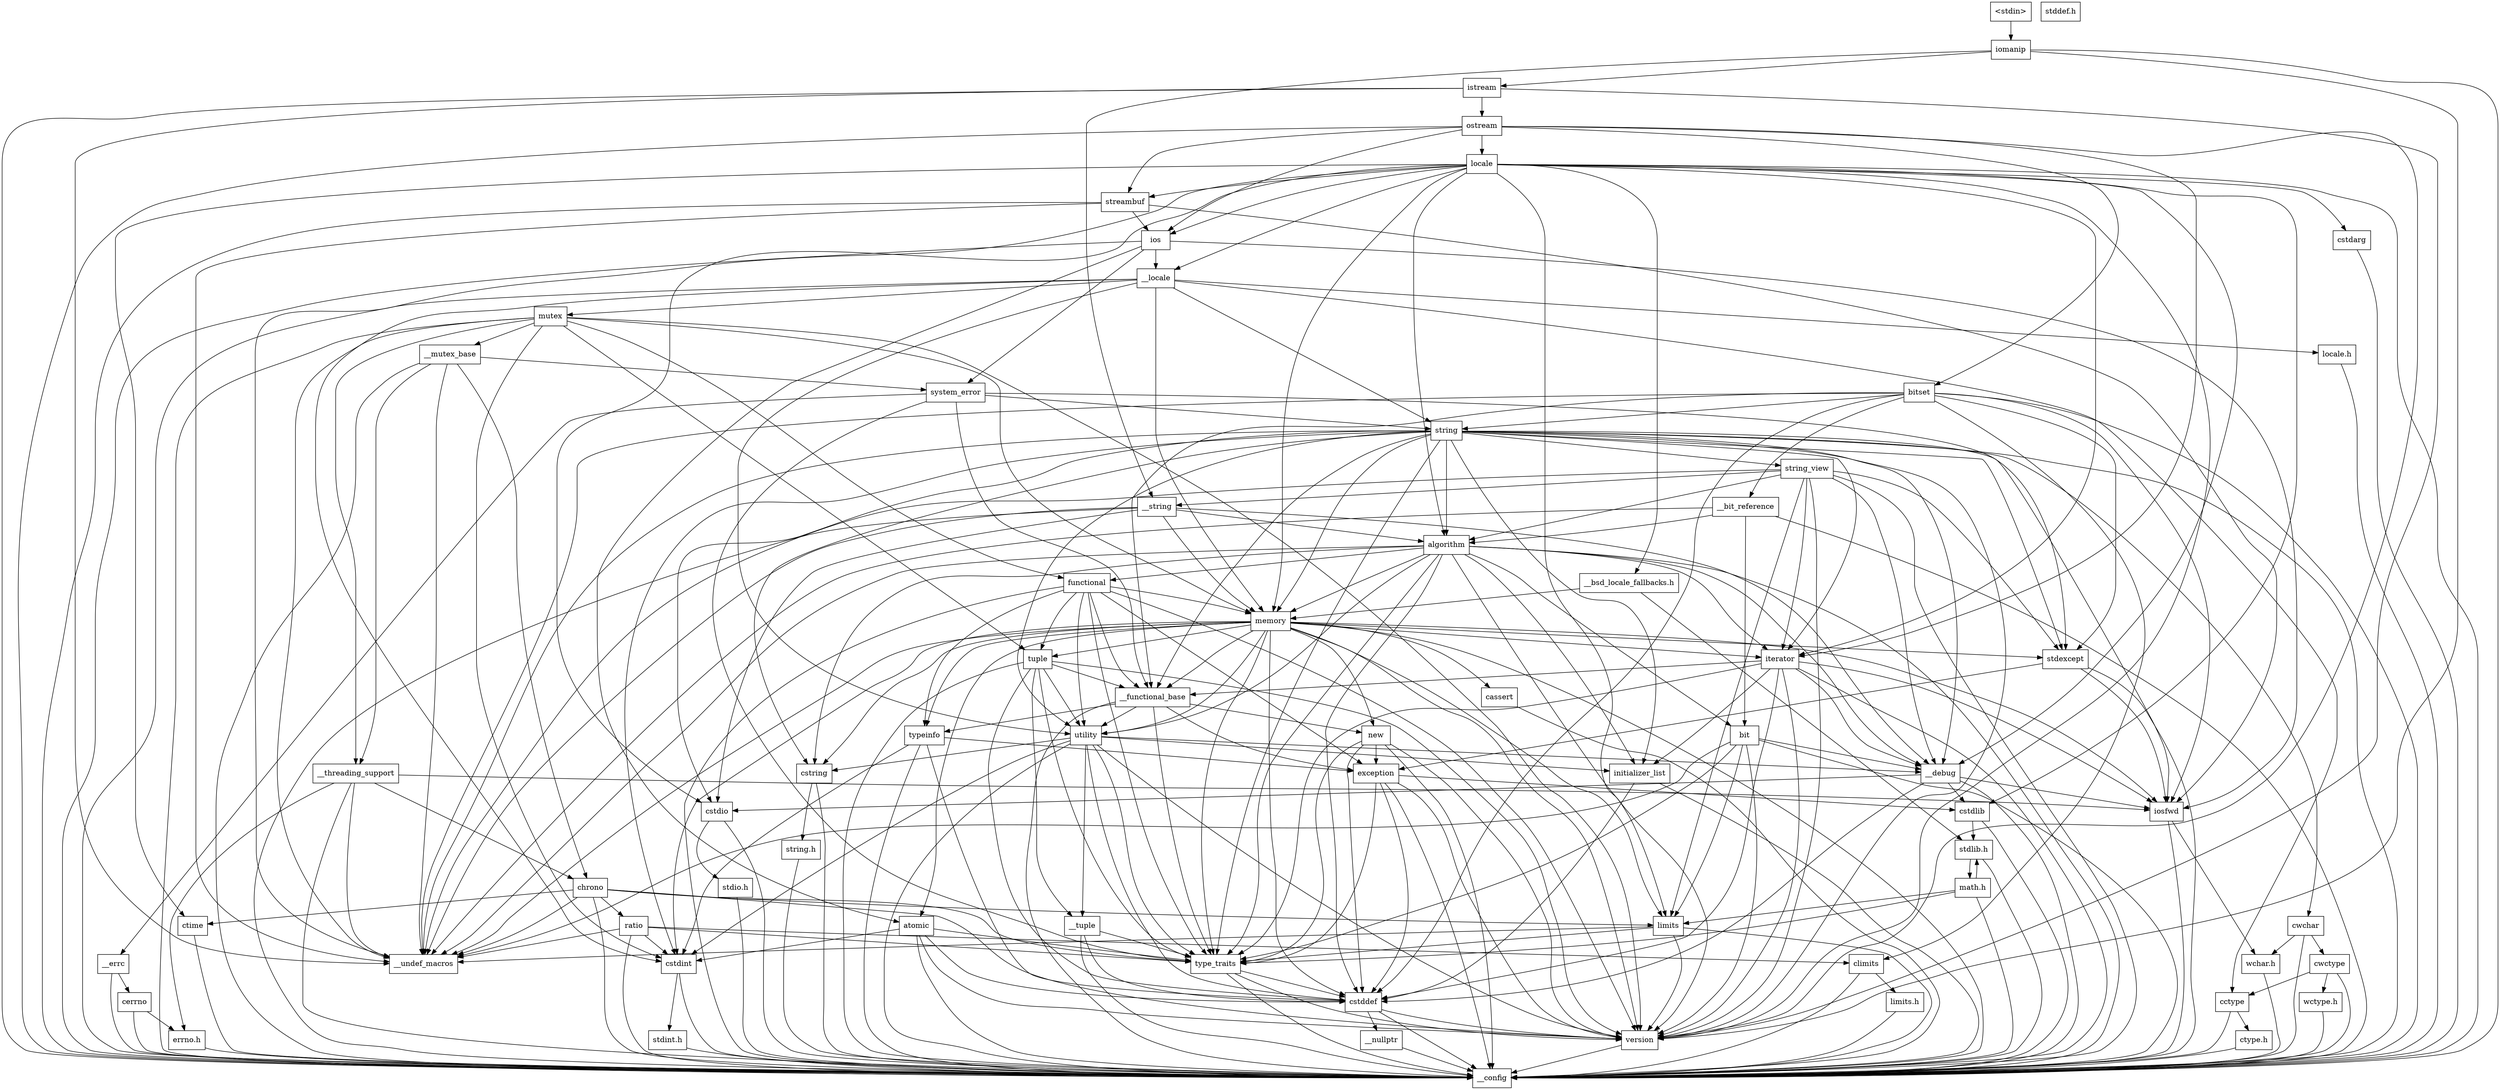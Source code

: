 digraph "dependencies" {
  header_0 [ shape="box", label="\<stdin\>" ];
  header_1 [ shape="box", label="iomanip" ];
  header_101 [ shape="box", label="memory" ];
  header_102 [ shape="box", label="typeinfo" ];
  header_103 [ shape="box", label="exception" ];
  header_104 [ shape="box", label="new" ];
  header_105 [ shape="box", label="iterator" ];
  header_106 [ shape="box", label="__functional_base" ];
  header_107 [ shape="box", label="tuple" ];
  header_108 [ shape="box", label="stdexcept" ];
  header_109 [ shape="box", label="cassert" ];
  header_11 [ shape="box", label="__string" ];
  header_111 [ shape="box", label="atomic" ];
  header_112 [ shape="box", label="functional" ];
  header_113 [ shape="box", label="bit" ];
  header_114 [ shape="box", label="istream" ];
  header_115 [ shape="box", label="ostream" ];
  header_116 [ shape="box", label="ios" ];
  header_117 [ shape="box", label="__locale" ];
  header_118 [ shape="box", label="string" ];
  header_119 [ shape="box", label="string_view" ];
  header_12 [ shape="box", label="algorithm" ];
  header_120 [ shape="box", label="cwchar" ];
  header_121 [ shape="box", label="cwctype" ];
  header_122 [ shape="box", label="cctype" ];
  header_123 [ shape="box", label="ctype.h" ];
  header_125 [ shape="box", label="wctype.h" ];
  header_128 [ shape="box", label="mutex" ];
  header_129 [ shape="box", label="__mutex_base" ];
  header_13 [ shape="box", label="initializer_list" ];
  header_130 [ shape="box", label="chrono" ];
  header_131 [ shape="box", label="ctime" ];
  header_137 [ shape="box", label="ratio" ];
  header_138 [ shape="box", label="climits" ];
  header_139 [ shape="box", label="limits.h" ];
  header_14 [ shape="box", label="cstddef" ];
  header_148 [ shape="box", label="system_error" ];
  header_149 [ shape="box", label="__errc" ];
  header_15 [ shape="box", label="version" ];
  header_150 [ shape="box", label="cerrno" ];
  header_151 [ shape="box", label="errno.h" ];
  header_159 [ shape="box", label="__threading_support" ];
  header_165 [ shape="box", label="locale.h" ];
  header_168 [ shape="box", label="streambuf" ];
  header_169 [ shape="box", label="locale" ];
  header_170 [ shape="box", label="cstdarg" ];
  header_172 [ shape="box", label="__bsd_locale_fallbacks.h" ];
  header_173 [ shape="box", label="bitset" ];
  header_174 [ shape="box", label="__bit_reference" ];
  header_18 [ shape="box", label="__nullptr" ];
  header_19 [ shape="box", label="type_traits" ];
  header_2 [ shape="box", label="__config" ];
  header_20 [ shape="box", label="cstring" ];
  header_21 [ shape="box", label="string.h" ];
  header_24 [ shape="box", label="stddef.h" ];
  header_28 [ shape="box", label="utility" ];
  header_29 [ shape="box", label="__tuple" ];
  header_30 [ shape="box", label="cstdint" ];
  header_31 [ shape="box", label="stdint.h" ];
  header_39 [ shape="box", label="__debug" ];
  header_40 [ shape="box", label="iosfwd" ];
  header_41 [ shape="box", label="wchar.h" ];
  header_51 [ shape="box", label="cstdlib" ];
  header_52 [ shape="box", label="stdlib.h" ];
  header_77 [ shape="box", label="math.h" ];
  header_89 [ shape="box", label="limits" ];
  header_90 [ shape="box", label="__undef_macros" ];
  header_91 [ shape="box", label="cstdio" ];
  header_92 [ shape="box", label="stdio.h" ];
  header_118 -> header_15;
  header_118 -> header_28;
  header_118 -> header_12;
  header_118 -> header_13;
  header_118 -> header_90;
  header_118 -> header_119;
  header_118 -> header_40;
  header_118 -> header_20;
  header_118 -> header_30;
  header_118 -> header_19;
  header_118 -> header_39;
  header_118 -> header_2;
  header_118 -> header_108;
  header_118 -> header_120;
  header_118 -> header_105;
  header_118 -> header_106;
  header_118 -> header_101;
  header_118 -> header_91;
  header_119 -> header_15;
  header_119 -> header_11;
  header_119 -> header_12;
  header_119 -> header_39;
  header_119 -> header_89;
  header_119 -> header_2;
  header_119 -> header_108;
  header_119 -> header_105;
  header_119 -> header_90;
  header_114 -> header_15;
  header_114 -> header_115;
  header_114 -> header_2;
  header_114 -> header_90;
  header_165 -> header_2;
  header_115 -> header_15;
  header_115 -> header_173;
  header_115 -> header_105;
  header_115 -> header_169;
  header_115 -> header_168;
  header_115 -> header_2;
  header_115 -> header_116;
  header_77 -> header_52;
  header_77 -> header_2;
  header_77 -> header_89;
  header_77 -> header_19;
  header_116 -> header_117;
  header_116 -> header_111;
  header_116 -> header_148;
  header_116 -> header_2;
  header_116 -> header_40;
  header_117 -> header_28;
  header_117 -> header_30;
  header_117 -> header_2;
  header_117 -> header_122;
  header_117 -> header_118;
  header_117 -> header_101;
  header_117 -> header_165;
  header_117 -> header_128;
  header_112 -> header_15;
  header_112 -> header_28;
  header_112 -> header_19;
  header_112 -> header_2;
  header_112 -> header_107;
  header_112 -> header_106;
  header_112 -> header_101;
  header_112 -> header_103;
  header_112 -> header_102;
  header_113 -> header_15;
  header_113 -> header_39;
  header_113 -> header_19;
  header_113 -> header_89;
  header_113 -> header_2;
  header_113 -> header_90;
  header_111 -> header_14;
  header_111 -> header_15;
  header_111 -> header_2;
  header_111 -> header_19;
  header_111 -> header_30;
  header_169 -> header_15;
  header_169 -> header_90;
  header_169 -> header_170;
  header_169 -> header_172;
  header_169 -> header_12;
  header_169 -> header_39;
  header_169 -> header_51;
  header_169 -> header_105;
  header_169 -> header_89;
  header_169 -> header_168;
  header_169 -> header_2;
  header_169 -> header_116;
  header_169 -> header_117;
  header_169 -> header_131;
  header_169 -> header_101;
  header_169 -> header_91;
  header_168 -> header_116;
  header_168 -> header_90;
  header_168 -> header_2;
  header_168 -> header_40;
  header_41 -> header_2;
  header_40 -> header_2;
  header_40 -> header_41;
  header_105 -> header_14;
  header_105 -> header_15;
  header_105 -> header_13;
  header_105 -> header_39;
  header_105 -> header_19;
  header_105 -> header_2;
  header_105 -> header_40;
  header_105 -> header_106;
  header_104 -> header_14;
  header_104 -> header_15;
  header_104 -> header_2;
  header_104 -> header_19;
  header_104 -> header_103;
  header_107 -> header_14;
  header_107 -> header_15;
  header_107 -> header_29;
  header_107 -> header_28;
  header_107 -> header_19;
  header_107 -> header_2;
  header_107 -> header_106;
  header_106 -> header_28;
  header_106 -> header_19;
  header_106 -> header_2;
  header_106 -> header_104;
  header_106 -> header_103;
  header_106 -> header_102;
  header_101 -> header_14;
  header_101 -> header_15;
  header_101 -> header_111;
  header_101 -> header_2;
  header_101 -> header_28;
  header_101 -> header_19;
  header_101 -> header_30;
  header_101 -> header_20;
  header_101 -> header_89;
  header_101 -> header_109;
  header_101 -> header_108;
  header_101 -> header_40;
  header_101 -> header_105;
  header_101 -> header_104;
  header_101 -> header_107;
  header_101 -> header_106;
  header_101 -> header_90;
  header_101 -> header_102;
  header_0 -> header_1;
  header_1 -> header_15;
  header_1 -> header_114;
  header_1 -> header_2;
  header_1 -> header_11;
  header_51 -> header_52;
  header_51 -> header_2;
  header_52 -> header_2;
  header_52 -> header_77;
  header_130 -> header_15;
  header_130 -> header_19;
  header_130 -> header_131;
  header_130 -> header_89;
  header_130 -> header_2;
  header_130 -> header_137;
  header_130 -> header_90;
  header_131 -> header_2;
  header_137 -> header_138;
  header_137 -> header_90;
  header_137 -> header_2;
  header_137 -> header_19;
  header_137 -> header_30;
  header_138 -> header_139;
  header_138 -> header_2;
  header_139 -> header_2;
  header_29 -> header_14;
  header_29 -> header_2;
  header_29 -> header_19;
  header_28 -> header_14;
  header_28 -> header_15;
  header_28 -> header_29;
  header_28 -> header_13;
  header_28 -> header_39;
  header_28 -> header_20;
  header_28 -> header_30;
  header_28 -> header_19;
  header_28 -> header_2;
  header_21 -> header_2;
  header_20 -> header_21;
  header_20 -> header_2;
  header_125 -> header_2;
  header_123 -> header_2;
  header_122 -> header_123;
  header_122 -> header_2;
  header_121 -> header_125;
  header_121 -> header_2;
  header_121 -> header_122;
  header_120 -> header_2;
  header_120 -> header_41;
  header_120 -> header_121;
  header_129 -> header_130;
  header_129 -> header_148;
  header_129 -> header_159;
  header_129 -> header_2;
  header_129 -> header_90;
  header_128 -> header_15;
  header_128 -> header_90;
  header_128 -> header_159;
  header_128 -> header_30;
  header_128 -> header_101;
  header_128 -> header_2;
  header_128 -> header_107;
  header_128 -> header_112;
  header_128 -> header_129;
  header_39 -> header_14;
  header_39 -> header_51;
  header_39 -> header_2;
  header_39 -> header_91;
  header_39 -> header_40;
  header_30 -> header_2;
  header_30 -> header_31;
  header_31 -> header_2;
  header_150 -> header_151;
  header_150 -> header_2;
  header_151 -> header_2;
  header_159 -> header_130;
  header_159 -> header_90;
  header_159 -> header_151;
  header_159 -> header_2;
  header_159 -> header_40;
  header_109 -> header_2;
  header_108 -> header_2;
  header_108 -> header_103;
  header_108 -> header_40;
  header_89 -> header_90;
  header_89 -> header_2;
  header_89 -> header_19;
  header_89 -> header_15;
  header_149 -> header_150;
  header_149 -> header_2;
  header_148 -> header_149;
  header_148 -> header_106;
  header_148 -> header_19;
  header_148 -> header_118;
  header_148 -> header_108;
  header_103 -> header_14;
  header_103 -> header_51;
  header_103 -> header_2;
  header_103 -> header_19;
  header_103 -> header_15;
  header_102 -> header_14;
  header_102 -> header_2;
  header_102 -> header_30;
  header_102 -> header_103;
  header_14 -> header_15;
  header_14 -> header_18;
  header_14 -> header_2;
  header_15 -> header_2;
  header_11 -> header_12;
  header_11 -> header_39;
  header_11 -> header_90;
  header_11 -> header_2;
  header_11 -> header_101;
  header_11 -> header_91;
  header_12 -> header_14;
  header_12 -> header_15;
  header_12 -> header_28;
  header_12 -> header_39;
  header_12 -> header_90;
  header_12 -> header_13;
  header_12 -> header_20;
  header_12 -> header_19;
  header_12 -> header_101;
  header_12 -> header_2;
  header_12 -> header_105;
  header_12 -> header_112;
  header_12 -> header_113;
  header_13 -> header_14;
  header_13 -> header_2;
  header_18 -> header_2;
  header_19 -> header_14;
  header_19 -> header_15;
  header_19 -> header_2;
  header_91 -> header_2;
  header_91 -> header_92;
  header_92 -> header_2;
  header_174 -> header_90;
  header_174 -> header_2;
  header_174 -> header_113;
  header_174 -> header_12;
  header_170 -> header_2;
  header_172 -> header_52;
  header_172 -> header_101;
  header_173 -> header_174;
  header_173 -> header_14;
  header_173 -> header_2;
  header_173 -> header_108;
  header_173 -> header_118;
  header_173 -> header_40;
  header_173 -> header_138;
  header_173 -> header_106;
  header_173 -> header_90;
}